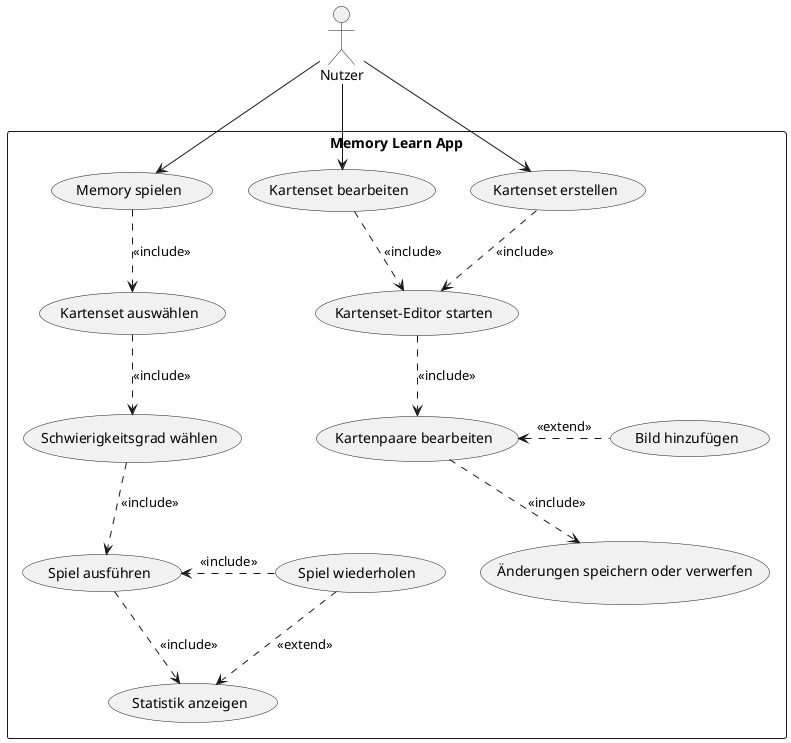 @startuml
actor "Nutzer" as user

rectangle "Memory Learn App" {
    usecase "Memory spielen" as UC1
    usecase "Kartenset bearbeiten" as UC2
    usecase "Kartenset erstellen" as UC3

    UC1 ..> (Kartenset auswählen) : <<include>>
    UC2 ..> (Kartenset-Editor starten) : <<include>>
    UC3 ..> (Kartenset-Editor starten) : <<include>>

    (Kartenset auswählen) ..> (Schwierigkeitsgrad wählen) : <<include>>
    (Schwierigkeitsgrad wählen) ..> (Spiel ausführen) : <<include>>
    (Spiel ausführen) ..> (Statistik anzeigen) : <<include>>
    (Spiel wiederholen) .> (Statistik anzeigen) : <<extend>>
    (Spiel wiederholen) .> (Spiel ausführen) : <<include>>

    (Kartenset-Editor starten) ..> (Kartenpaare bearbeiten) : <<include>>
    (Kartenpaare bearbeiten) ..> (Änderungen speichern oder verwerfen) : <<include>>
    (Kartenpaare bearbeiten) <. (Bild hinzufügen) : <<extend>>
}

user --> UC1
user --> UC2
user --> UC3
@enduml

